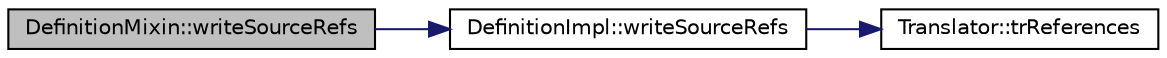 digraph "DefinitionMixin::writeSourceRefs"
{
 // LATEX_PDF_SIZE
  edge [fontname="Helvetica",fontsize="10",labelfontname="Helvetica",labelfontsize="10"];
  node [fontname="Helvetica",fontsize="10",shape=record];
  rankdir="LR";
  Node1 [label="DefinitionMixin::writeSourceRefs",height=0.2,width=0.4,color="black", fillcolor="grey75", style="filled", fontcolor="black",tooltip=" "];
  Node1 -> Node2 [color="midnightblue",fontsize="10",style="solid",fontname="Helvetica"];
  Node2 [label="DefinitionImpl::writeSourceRefs",height=0.2,width=0.4,color="black", fillcolor="white", style="filled",URL="$classDefinitionImpl.html#ab8d961c920b3e704cd1304290be8352d",tooltip=" "];
  Node2 -> Node3 [color="midnightblue",fontsize="10",style="solid",fontname="Helvetica"];
  Node3 [label="Translator::trReferences",height=0.2,width=0.4,color="black", fillcolor="white", style="filled",URL="$classTranslator.html#a9c8edf9885d809f859f7c91d847d2f67",tooltip=" "];
}
